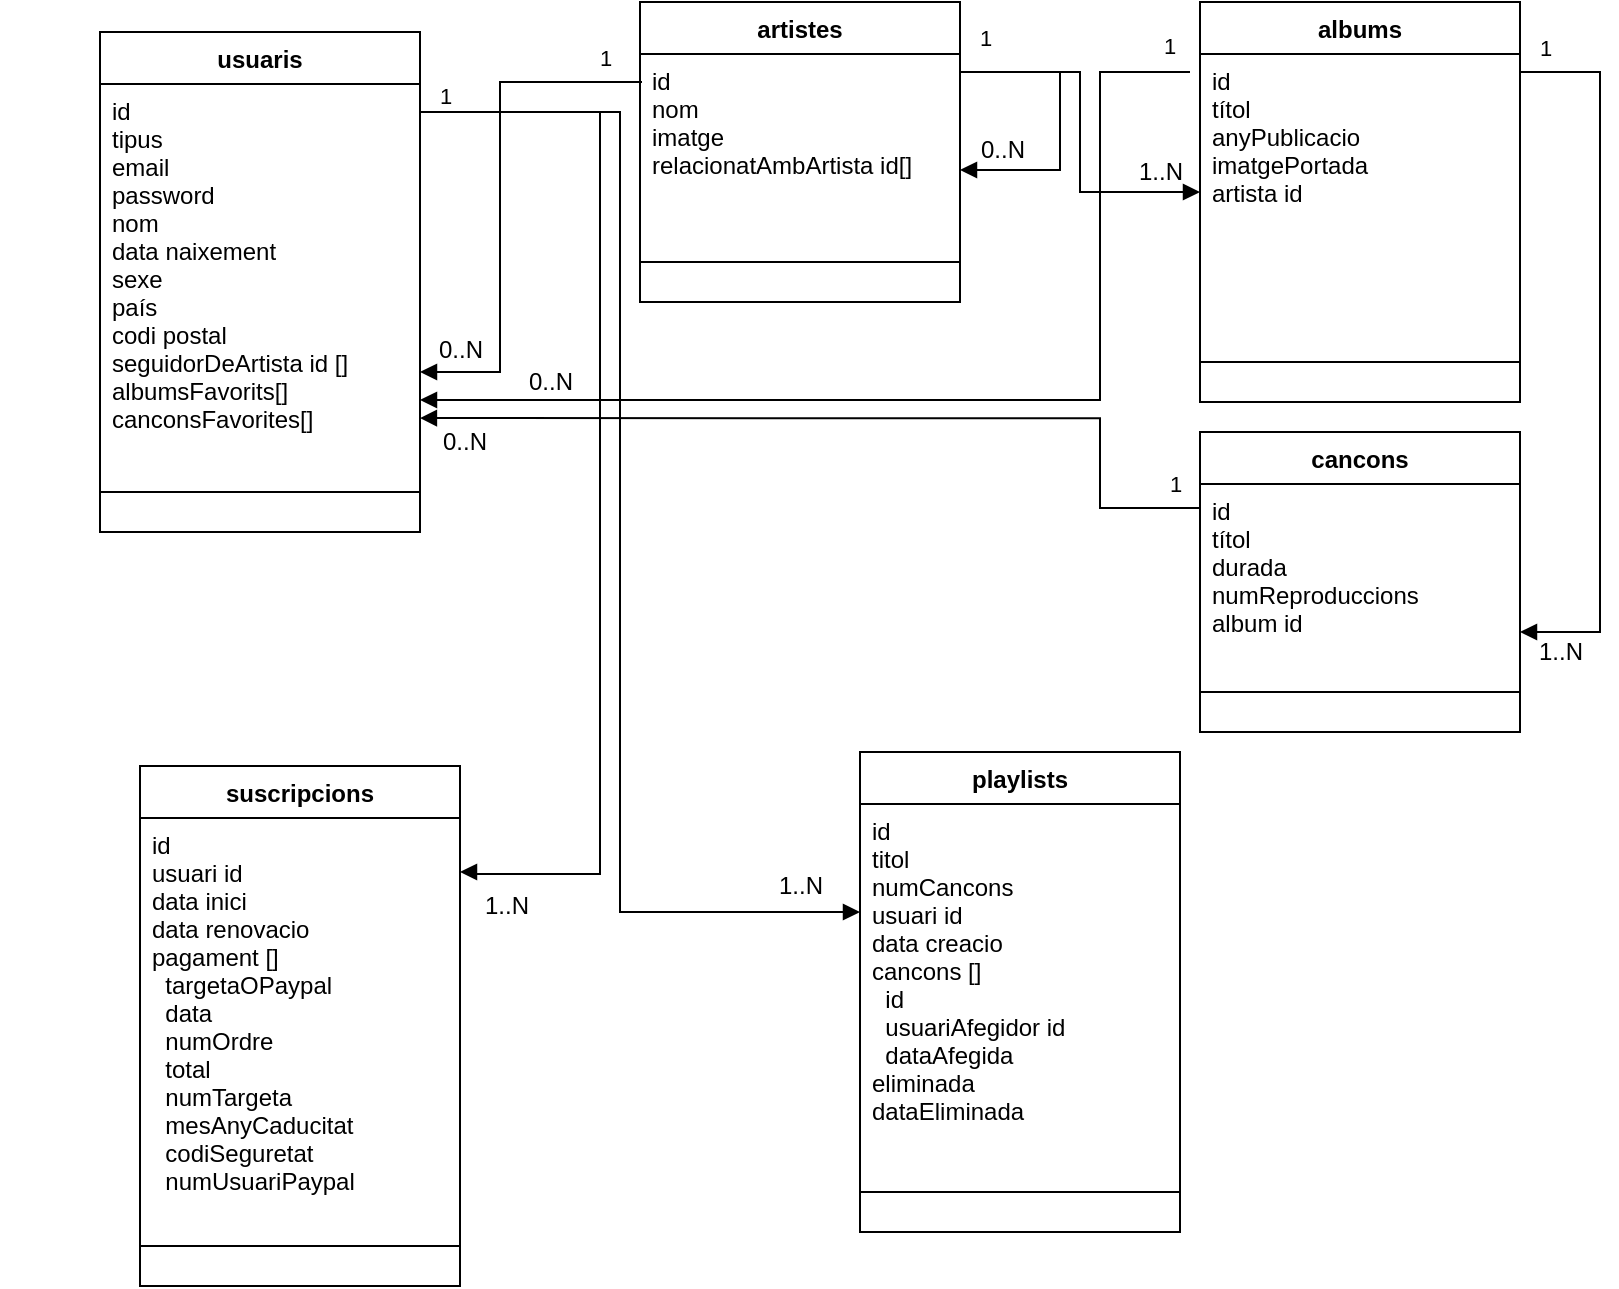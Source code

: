 <mxfile version="15.8.7" type="device"><diagram id="C5RBs43oDa-KdzZeNtuy" name="Page-1"><mxGraphModel dx="868" dy="553" grid="1" gridSize="10" guides="1" tooltips="1" connect="1" arrows="1" fold="1" page="1" pageScale="1" pageWidth="827" pageHeight="1169" math="0" shadow="0"><root><mxCell id="WIyWlLk6GJQsqaUBKTNV-0"/><mxCell id="WIyWlLk6GJQsqaUBKTNV-1" parent="WIyWlLk6GJQsqaUBKTNV-0"/><mxCell id="qQ1M6jy8JyDBD8PKnWQz-22" value="albums" style="swimlane;fontStyle=1;align=center;verticalAlign=top;childLayout=stackLayout;horizontal=1;startSize=26;horizontalStack=0;resizeParent=1;resizeParentMax=0;resizeLast=0;collapsible=1;marginBottom=0;" parent="WIyWlLk6GJQsqaUBKTNV-1" vertex="1"><mxGeometry x="600" y="485" width="160" height="200" as="geometry"/></mxCell><mxCell id="qQ1M6jy8JyDBD8PKnWQz-23" value="id&#10;títol&#10;anyPublicacio&#10;imatgePortada&#10;artista id" style="text;strokeColor=none;fillColor=none;align=left;verticalAlign=top;spacingLeft=4;spacingRight=4;overflow=hidden;rotatable=0;points=[[0,0.5],[1,0.5]];portConstraint=eastwest;" parent="qQ1M6jy8JyDBD8PKnWQz-22" vertex="1"><mxGeometry y="26" width="160" height="134" as="geometry"/></mxCell><mxCell id="qQ1M6jy8JyDBD8PKnWQz-24" value="" style="line;strokeWidth=1;fillColor=none;align=left;verticalAlign=middle;spacingTop=-1;spacingLeft=3;spacingRight=3;rotatable=0;labelPosition=right;points=[];portConstraint=eastwest;" parent="qQ1M6jy8JyDBD8PKnWQz-22" vertex="1"><mxGeometry y="160" width="160" height="40" as="geometry"/></mxCell><mxCell id="qQ1M6jy8JyDBD8PKnWQz-49" value="suscripcions" style="swimlane;fontStyle=1;align=center;verticalAlign=top;childLayout=stackLayout;horizontal=1;startSize=26;horizontalStack=0;resizeParent=1;resizeParentMax=0;resizeLast=0;collapsible=1;marginBottom=0;" parent="WIyWlLk6GJQsqaUBKTNV-1" vertex="1"><mxGeometry x="70" y="867" width="160" height="260" as="geometry"/></mxCell><mxCell id="qQ1M6jy8JyDBD8PKnWQz-50" value="id&#10;usuari id&#10;data inici&#10;data renovacio &#10;pagament []&#10;  targetaOPaypal&#10;  data&#10;  numOrdre&#10;  total&#10;  numTargeta&#10;  mesAnyCaducitat&#10;  codiSeguretat&#10;  numUsuariPaypal" style="text;strokeColor=none;fillColor=none;align=left;verticalAlign=top;spacingLeft=4;spacingRight=4;overflow=hidden;rotatable=0;points=[[0,0.5],[1,0.5]];portConstraint=eastwest;" parent="qQ1M6jy8JyDBD8PKnWQz-49" vertex="1"><mxGeometry y="26" width="160" height="194" as="geometry"/></mxCell><mxCell id="qQ1M6jy8JyDBD8PKnWQz-51" value="" style="line;strokeWidth=1;fillColor=none;align=left;verticalAlign=middle;spacingTop=-1;spacingLeft=3;spacingRight=3;rotatable=0;labelPosition=right;points=[];portConstraint=eastwest;" parent="qQ1M6jy8JyDBD8PKnWQz-49" vertex="1"><mxGeometry y="220" width="160" height="40" as="geometry"/></mxCell><mxCell id="qQ1M6jy8JyDBD8PKnWQz-59" value="usuaris" style="swimlane;fontStyle=1;align=center;verticalAlign=top;childLayout=stackLayout;horizontal=1;startSize=26;horizontalStack=0;resizeParent=1;resizeParentMax=0;resizeLast=0;collapsible=1;marginBottom=0;" parent="WIyWlLk6GJQsqaUBKTNV-1" vertex="1"><mxGeometry x="50" y="500" width="160" height="250" as="geometry"/></mxCell><mxCell id="qQ1M6jy8JyDBD8PKnWQz-60" value="id&#10;tipus&#10;email&#10;password&#10;nom &#10;data naixement&#10;sexe&#10;país&#10;codi postal&#10;seguidorDeArtista id []&#10;albumsFavorits[]&#10;canconsFavorites[]" style="text;strokeColor=none;fillColor=none;align=left;verticalAlign=top;spacingLeft=4;spacingRight=4;overflow=hidden;rotatable=0;points=[[0,0.5],[1,0.5]];portConstraint=eastwest;" parent="qQ1M6jy8JyDBD8PKnWQz-59" vertex="1"><mxGeometry y="26" width="160" height="184" as="geometry"/></mxCell><mxCell id="qQ1M6jy8JyDBD8PKnWQz-61" value="" style="line;strokeWidth=1;fillColor=none;align=left;verticalAlign=middle;spacingTop=-1;spacingLeft=3;spacingRight=3;rotatable=0;labelPosition=right;points=[];portConstraint=eastwest;" parent="qQ1M6jy8JyDBD8PKnWQz-59" vertex="1"><mxGeometry y="210" width="160" height="40" as="geometry"/></mxCell><mxCell id="qQ1M6jy8JyDBD8PKnWQz-65" value="playlists" style="swimlane;fontStyle=1;align=center;verticalAlign=top;childLayout=stackLayout;horizontal=1;startSize=26;horizontalStack=0;resizeParent=1;resizeParentMax=0;resizeLast=0;collapsible=1;marginBottom=0;" parent="WIyWlLk6GJQsqaUBKTNV-1" vertex="1"><mxGeometry x="430" y="860" width="160" height="240" as="geometry"/></mxCell><mxCell id="qQ1M6jy8JyDBD8PKnWQz-66" value="id&#10;titol&#10;numCancons&#10;usuari id&#10;data creacio&#10;cancons []&#10;  id&#10;  usuariAfegidor id&#10;  dataAfegida&#10;eliminada&#10;dataEliminada&#10;" style="text;strokeColor=none;fillColor=none;align=left;verticalAlign=top;spacingLeft=4;spacingRight=4;overflow=hidden;rotatable=0;points=[[0,0.5],[1,0.5]];portConstraint=eastwest;" parent="qQ1M6jy8JyDBD8PKnWQz-65" vertex="1"><mxGeometry y="26" width="160" height="174" as="geometry"/></mxCell><mxCell id="qQ1M6jy8JyDBD8PKnWQz-67" value="" style="line;strokeWidth=1;fillColor=none;align=left;verticalAlign=middle;spacingTop=-1;spacingLeft=3;spacingRight=3;rotatable=0;labelPosition=right;points=[];portConstraint=eastwest;" parent="qQ1M6jy8JyDBD8PKnWQz-65" vertex="1"><mxGeometry y="200" width="160" height="40" as="geometry"/></mxCell><mxCell id="qQ1M6jy8JyDBD8PKnWQz-69" value="" style="endArrow=block;endFill=1;html=1;edgeStyle=orthogonalEdgeStyle;align=left;verticalAlign=top;rounded=0;" parent="WIyWlLk6GJQsqaUBKTNV-1" edge="1"><mxGeometry x="-1" relative="1" as="geometry"><mxPoint x="220" y="540" as="sourcePoint"/><mxPoint x="430" y="940" as="targetPoint"/><Array as="points"><mxPoint x="220" y="540"/><mxPoint x="310" y="540"/><mxPoint x="310" y="940"/></Array></mxGeometry></mxCell><mxCell id="qQ1M6jy8JyDBD8PKnWQz-73" value="1..N" style="text;html=1;resizable=0;autosize=1;align=center;verticalAlign=middle;points=[];fillColor=none;strokeColor=none;rounded=0;" parent="WIyWlLk6GJQsqaUBKTNV-1" vertex="1"><mxGeometry x="380" y="917" width="40" height="20" as="geometry"/></mxCell><mxCell id="WecSFUAuGv3pKM7ZVUfo-4" value="" style="endArrow=block;endFill=1;html=1;edgeStyle=orthogonalEdgeStyle;align=left;verticalAlign=top;rounded=0;" parent="WIyWlLk6GJQsqaUBKTNV-1" edge="1"><mxGeometry x="-1" relative="1" as="geometry"><mxPoint x="210" y="540" as="sourcePoint"/><mxPoint x="230" y="920" as="targetPoint"/><Array as="points"><mxPoint x="300" y="540"/><mxPoint x="300" y="921"/><mxPoint x="234" y="921"/><mxPoint x="234" y="920"/></Array></mxGeometry></mxCell><mxCell id="WecSFUAuGv3pKM7ZVUfo-7" value="1" style="edgeLabel;resizable=0;html=1;align=left;verticalAlign=bottom;" parent="WIyWlLk6GJQsqaUBKTNV-1" connectable="0" vertex="1"><mxGeometry x="270" y="500" as="geometry"><mxPoint x="218" y="11" as="offset"/></mxGeometry></mxCell><mxCell id="WecSFUAuGv3pKM7ZVUfo-9" value="" style="endArrow=block;endFill=1;html=1;edgeStyle=orthogonalEdgeStyle;align=left;verticalAlign=top;rounded=0;" parent="WIyWlLk6GJQsqaUBKTNV-1" target="WecSFUAuGv3pKM7ZVUfo-19" edge="1"><mxGeometry x="-1" relative="1" as="geometry"><mxPoint x="760" y="520" as="sourcePoint"/><mxPoint x="764" y="760" as="targetPoint"/><Array as="points"><mxPoint x="800" y="520"/><mxPoint x="800" y="800"/></Array></mxGeometry></mxCell><mxCell id="WecSFUAuGv3pKM7ZVUfo-10" value="1..N" style="text;html=1;resizable=0;autosize=1;align=center;verticalAlign=middle;points=[];fillColor=none;strokeColor=none;rounded=0;" parent="WIyWlLk6GJQsqaUBKTNV-1" vertex="1"><mxGeometry x="760" y="800" width="40" height="20" as="geometry"/></mxCell><mxCell id="WecSFUAuGv3pKM7ZVUfo-14" value="artistes" style="swimlane;fontStyle=1;align=center;verticalAlign=top;childLayout=stackLayout;horizontal=1;startSize=26;horizontalStack=0;resizeParent=1;resizeParentMax=0;resizeLast=0;collapsible=1;marginBottom=0;" parent="WIyWlLk6GJQsqaUBKTNV-1" vertex="1"><mxGeometry x="320" y="485" width="160" height="150" as="geometry"/></mxCell><mxCell id="WecSFUAuGv3pKM7ZVUfo-15" value="id&#10;nom&#10;imatge&#10;relacionatAmbArtista id[]" style="text;strokeColor=none;fillColor=none;align=left;verticalAlign=top;spacingLeft=4;spacingRight=4;overflow=hidden;rotatable=0;points=[[0,0.5],[1,0.5]];portConstraint=eastwest;" parent="WecSFUAuGv3pKM7ZVUfo-14" vertex="1"><mxGeometry y="26" width="160" height="84" as="geometry"/></mxCell><mxCell id="WecSFUAuGv3pKM7ZVUfo-16" value="" style="line;strokeWidth=1;fillColor=none;align=left;verticalAlign=middle;spacingTop=-1;spacingLeft=3;spacingRight=3;rotatable=0;labelPosition=right;points=[];portConstraint=eastwest;" parent="WecSFUAuGv3pKM7ZVUfo-14" vertex="1"><mxGeometry y="110" width="160" height="40" as="geometry"/></mxCell><mxCell id="WecSFUAuGv3pKM7ZVUfo-17" value="" style="endArrow=block;endFill=1;html=1;edgeStyle=orthogonalEdgeStyle;align=left;verticalAlign=top;rounded=0;" parent="WIyWlLk6GJQsqaUBKTNV-1" edge="1"><mxGeometry x="-1" relative="1" as="geometry"><mxPoint x="480" y="520" as="sourcePoint"/><mxPoint x="480" y="569" as="targetPoint"/><Array as="points"><mxPoint x="530" y="520"/><mxPoint x="530" y="569"/></Array></mxGeometry></mxCell><mxCell id="WecSFUAuGv3pKM7ZVUfo-18" value="cancons" style="swimlane;fontStyle=1;align=center;verticalAlign=top;childLayout=stackLayout;horizontal=1;startSize=26;horizontalStack=0;resizeParent=1;resizeParentMax=0;resizeLast=0;collapsible=1;marginBottom=0;" parent="WIyWlLk6GJQsqaUBKTNV-1" vertex="1"><mxGeometry x="600" y="700" width="160" height="150" as="geometry"/></mxCell><mxCell id="WecSFUAuGv3pKM7ZVUfo-19" value="id&#10;títol&#10;durada&#10;numReproduccions&#10;album id&#10;" style="text;strokeColor=none;fillColor=none;align=left;verticalAlign=top;spacingLeft=4;spacingRight=4;overflow=hidden;rotatable=0;points=[[0,0.5],[1,0.5]];portConstraint=eastwest;" parent="WecSFUAuGv3pKM7ZVUfo-18" vertex="1"><mxGeometry y="26" width="160" height="84" as="geometry"/></mxCell><mxCell id="WecSFUAuGv3pKM7ZVUfo-20" value="" style="line;strokeWidth=1;fillColor=none;align=left;verticalAlign=middle;spacingTop=-1;spacingLeft=3;spacingRight=3;rotatable=0;labelPosition=right;points=[];portConstraint=eastwest;" parent="WecSFUAuGv3pKM7ZVUfo-18" vertex="1"><mxGeometry y="110" width="160" height="40" as="geometry"/></mxCell><mxCell id="kcXGvGCxDY-fr0W7p_O6-0" value="1..N" style="text;html=1;resizable=0;autosize=1;align=center;verticalAlign=middle;points=[];fillColor=none;strokeColor=none;rounded=0;" parent="WIyWlLk6GJQsqaUBKTNV-1" vertex="1"><mxGeometry x="233" y="927" width="40" height="20" as="geometry"/></mxCell><mxCell id="qQ1M6jy8JyDBD8PKnWQz-39" value="1" style="edgeLabel;resizable=0;html=1;align=left;verticalAlign=bottom;" parent="WIyWlLk6GJQsqaUBKTNV-1" connectable="0" vertex="1"><mxGeometry y="529" width="160" as="geometry"><mxPoint x="218" y="11" as="offset"/></mxGeometry></mxCell><mxCell id="kcXGvGCxDY-fr0W7p_O6-2" value="1" style="edgeLabel;resizable=0;html=1;align=left;verticalAlign=bottom;" parent="WIyWlLk6GJQsqaUBKTNV-1" connectable="0" vertex="1"><mxGeometry x="550" y="505" as="geometry"><mxPoint x="218" y="11" as="offset"/></mxGeometry></mxCell><mxCell id="kcXGvGCxDY-fr0W7p_O6-3" value="0..N" style="text;html=1;resizable=0;autosize=1;align=center;verticalAlign=middle;points=[];fillColor=none;strokeColor=none;rounded=0;" parent="WIyWlLk6GJQsqaUBKTNV-1" vertex="1"><mxGeometry x="481" y="549" width="40" height="20" as="geometry"/></mxCell><mxCell id="kcXGvGCxDY-fr0W7p_O6-4" value="" style="endArrow=block;endFill=1;html=1;edgeStyle=orthogonalEdgeStyle;align=left;verticalAlign=top;rounded=0;" parent="WIyWlLk6GJQsqaUBKTNV-1" edge="1"><mxGeometry x="-1" relative="1" as="geometry"><mxPoint x="480" y="520" as="sourcePoint"/><mxPoint x="600" y="580" as="targetPoint"/><Array as="points"><mxPoint x="540" y="520"/><mxPoint x="540" y="580"/><mxPoint x="600" y="580"/></Array></mxGeometry></mxCell><mxCell id="kcXGvGCxDY-fr0W7p_O6-5" value="1..N" style="text;html=1;resizable=0;autosize=1;align=center;verticalAlign=middle;points=[];fillColor=none;strokeColor=none;rounded=0;" parent="WIyWlLk6GJQsqaUBKTNV-1" vertex="1"><mxGeometry x="560" y="560" width="40" height="20" as="geometry"/></mxCell><mxCell id="kcXGvGCxDY-fr0W7p_O6-6" value="" style="endArrow=block;endFill=1;html=1;edgeStyle=orthogonalEdgeStyle;align=left;verticalAlign=top;rounded=0;" parent="WIyWlLk6GJQsqaUBKTNV-1" edge="1"><mxGeometry x="-1" relative="1" as="geometry"><mxPoint x="321" y="525" as="sourcePoint"/><mxPoint x="210" y="670" as="targetPoint"/><Array as="points"><mxPoint x="250" y="525"/><mxPoint x="250" y="670"/></Array></mxGeometry></mxCell><mxCell id="kcXGvGCxDY-fr0W7p_O6-7" value="1" style="edgeLabel;resizable=0;html=1;align=left;verticalAlign=bottom;" parent="WIyWlLk6GJQsqaUBKTNV-1" connectable="0" vertex="1"><mxGeometry x="80" y="510" width="160" as="geometry"><mxPoint x="218" y="11" as="offset"/></mxGeometry></mxCell><mxCell id="kcXGvGCxDY-fr0W7p_O6-9" value="0..N" style="text;html=1;resizable=0;autosize=1;align=center;verticalAlign=middle;points=[];fillColor=none;strokeColor=none;rounded=0;" parent="WIyWlLk6GJQsqaUBKTNV-1" vertex="1"><mxGeometry x="210" y="649" width="40" height="20" as="geometry"/></mxCell><mxCell id="kcXGvGCxDY-fr0W7p_O6-10" value="" style="endArrow=block;endFill=1;html=1;edgeStyle=orthogonalEdgeStyle;align=left;verticalAlign=top;rounded=0;" parent="WIyWlLk6GJQsqaUBKTNV-1" edge="1"><mxGeometry x="-1" relative="1" as="geometry"><mxPoint x="595" y="520" as="sourcePoint"/><mxPoint x="210" y="684" as="targetPoint"/><Array as="points"><mxPoint x="550" y="520"/><mxPoint x="550" y="684"/></Array></mxGeometry></mxCell><mxCell id="kcXGvGCxDY-fr0W7p_O6-11" value="0..N" style="text;html=1;resizable=0;autosize=1;align=center;verticalAlign=middle;points=[];fillColor=none;strokeColor=none;rounded=0;" parent="WIyWlLk6GJQsqaUBKTNV-1" vertex="1"><mxGeometry x="255" y="665" width="40" height="20" as="geometry"/></mxCell><mxCell id="kcXGvGCxDY-fr0W7p_O6-12" value="0..N" style="text;html=1;resizable=0;autosize=1;align=center;verticalAlign=middle;points=[];fillColor=none;strokeColor=none;rounded=0;" parent="WIyWlLk6GJQsqaUBKTNV-1" vertex="1"><mxGeometry x="212" y="695" width="40" height="20" as="geometry"/></mxCell><mxCell id="kcXGvGCxDY-fr0W7p_O6-13" value="1" style="edgeLabel;resizable=0;html=1;align=left;verticalAlign=bottom;" parent="WIyWlLk6GJQsqaUBKTNV-1" connectable="0" vertex="1"><mxGeometry x="362" y="504" as="geometry"><mxPoint x="218" y="11" as="offset"/></mxGeometry></mxCell><mxCell id="kcXGvGCxDY-fr0W7p_O6-14" value="" style="endArrow=block;endFill=1;html=1;edgeStyle=orthogonalEdgeStyle;align=left;verticalAlign=top;rounded=0;entryX=1.031;entryY=0.859;entryDx=0;entryDy=0;entryPerimeter=0;" parent="WIyWlLk6GJQsqaUBKTNV-1" edge="1"><mxGeometry x="-1" relative="1" as="geometry"><mxPoint x="600" y="738" as="sourcePoint"/><mxPoint x="209.96" y="693.056" as="targetPoint"/><Array as="points"><mxPoint x="550" y="738"/><mxPoint x="550" y="693"/></Array></mxGeometry></mxCell><mxCell id="kcXGvGCxDY-fr0W7p_O6-15" value="1" style="edgeLabel;resizable=0;html=1;align=left;verticalAlign=bottom;" parent="WIyWlLk6GJQsqaUBKTNV-1" connectable="0" vertex="1"><mxGeometry x="365" y="723" as="geometry"><mxPoint x="218" y="11" as="offset"/></mxGeometry></mxCell></root></mxGraphModel></diagram></mxfile>